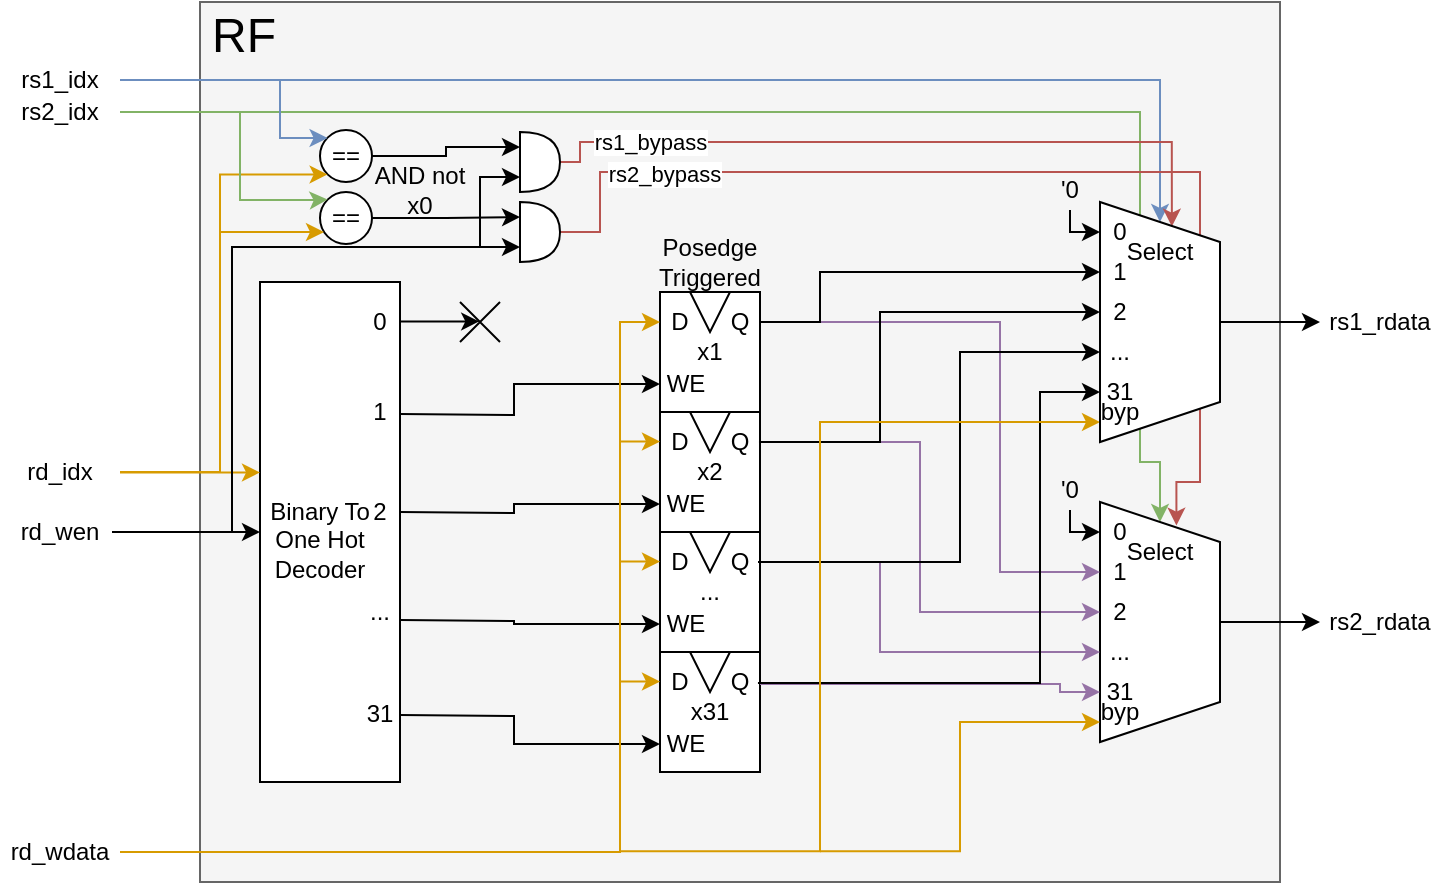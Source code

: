 <mxfile version="22.1.21" type="device">
  <diagram name="v0.5.0" id="24kAH2-G0vzrV915E8B4">
    <mxGraphModel dx="1050" dy="639" grid="1" gridSize="10" guides="1" tooltips="1" connect="1" arrows="1" fold="1" page="1" pageScale="1" pageWidth="850" pageHeight="1100" math="0" shadow="0">
      <root>
        <mxCell id="0" />
        <mxCell id="1" parent="0" />
        <mxCell id="I72WQZ2WmEDWENsLwYum-3" value="" style="rounded=0;whiteSpace=wrap;html=1;fillColor=#f5f5f5;strokeColor=#666666;fontColor=#333333;" vertex="1" parent="1">
          <mxGeometry x="120" y="120" width="540" height="440" as="geometry" />
        </mxCell>
        <mxCell id="I72WQZ2WmEDWENsLwYum-4" value="rd_idx" style="text;html=1;strokeColor=none;fillColor=none;align=center;verticalAlign=middle;whiteSpace=wrap;rounded=0;" vertex="1" parent="1">
          <mxGeometry x="20" y="340" width="60" height="30" as="geometry" />
        </mxCell>
        <mxCell id="I72WQZ2WmEDWENsLwYum-123" style="edgeStyle=orthogonalEdgeStyle;rounded=0;orthogonalLoop=1;jettySize=auto;html=1;exitX=1;exitY=0.5;exitDx=0;exitDy=0;entryX=0.5;entryY=0;entryDx=0;entryDy=0;fillColor=#dae8fc;strokeColor=#6c8ebf;" edge="1" parent="1" source="I72WQZ2WmEDWENsLwYum-5" target="I72WQZ2WmEDWENsLwYum-99">
          <mxGeometry relative="1" as="geometry">
            <Array as="points">
              <mxPoint x="600" y="159" />
            </Array>
          </mxGeometry>
        </mxCell>
        <mxCell id="I72WQZ2WmEDWENsLwYum-5" value="rs1_idx" style="text;html=1;strokeColor=none;fillColor=none;align=center;verticalAlign=middle;whiteSpace=wrap;rounded=0;" vertex="1" parent="1">
          <mxGeometry x="20" y="144" width="60" height="30" as="geometry" />
        </mxCell>
        <mxCell id="I72WQZ2WmEDWENsLwYum-124" style="edgeStyle=orthogonalEdgeStyle;rounded=0;orthogonalLoop=1;jettySize=auto;html=1;exitX=1;exitY=0.5;exitDx=0;exitDy=0;entryX=0.5;entryY=0;entryDx=0;entryDy=0;fillColor=#d5e8d4;strokeColor=#82b366;" edge="1" parent="1" source="I72WQZ2WmEDWENsLwYum-6" target="I72WQZ2WmEDWENsLwYum-110">
          <mxGeometry relative="1" as="geometry">
            <Array as="points">
              <mxPoint x="590" y="175" />
              <mxPoint x="590" y="350" />
              <mxPoint x="600" y="350" />
            </Array>
          </mxGeometry>
        </mxCell>
        <mxCell id="I72WQZ2WmEDWENsLwYum-6" value="rs2_idx" style="text;html=1;strokeColor=none;fillColor=none;align=center;verticalAlign=middle;whiteSpace=wrap;rounded=0;" vertex="1" parent="1">
          <mxGeometry x="20" y="160" width="60" height="30" as="geometry" />
        </mxCell>
        <mxCell id="I72WQZ2WmEDWENsLwYum-7" value="rd_wen" style="text;html=1;strokeColor=none;fillColor=none;align=center;verticalAlign=middle;whiteSpace=wrap;rounded=0;" vertex="1" parent="1">
          <mxGeometry x="20" y="370" width="60" height="30" as="geometry" />
        </mxCell>
        <mxCell id="I72WQZ2WmEDWENsLwYum-8" value="&lt;font style=&quot;font-size: 24px;&quot;&gt;RF&lt;/font&gt;" style="text;html=1;strokeColor=none;fillColor=none;align=center;verticalAlign=middle;whiteSpace=wrap;rounded=0;" vertex="1" parent="1">
          <mxGeometry x="112" y="122" width="60" height="30" as="geometry" />
        </mxCell>
        <mxCell id="I72WQZ2WmEDWENsLwYum-9" value="" style="rounded=0;whiteSpace=wrap;html=1;" vertex="1" parent="1">
          <mxGeometry x="150" y="260" width="70" height="250" as="geometry" />
        </mxCell>
        <mxCell id="I72WQZ2WmEDWENsLwYum-12" style="edgeStyle=orthogonalEdgeStyle;rounded=0;orthogonalLoop=1;jettySize=auto;html=1;exitX=1;exitY=0.5;exitDx=0;exitDy=0;" edge="1" parent="1" source="I72WQZ2WmEDWENsLwYum-7">
          <mxGeometry relative="1" as="geometry">
            <mxPoint x="150" y="385" as="targetPoint" />
          </mxGeometry>
        </mxCell>
        <mxCell id="I72WQZ2WmEDWENsLwYum-13" value="Binary To&lt;br style=&quot;border-color: var(--border-color);&quot;&gt;One Hot&lt;br style=&quot;border-color: var(--border-color);&quot;&gt;Decoder" style="text;html=1;strokeColor=none;fillColor=none;align=center;verticalAlign=middle;whiteSpace=wrap;rounded=0;" vertex="1" parent="1">
          <mxGeometry x="150" y="374" width="60" height="30" as="geometry" />
        </mxCell>
        <mxCell id="I72WQZ2WmEDWENsLwYum-14" value="0" style="text;html=1;strokeColor=none;fillColor=none;align=center;verticalAlign=middle;whiteSpace=wrap;rounded=0;" vertex="1" parent="1">
          <mxGeometry x="180" y="265" width="60" height="30" as="geometry" />
        </mxCell>
        <mxCell id="I72WQZ2WmEDWENsLwYum-21" value="" style="group" vertex="1" connectable="0" parent="1">
          <mxGeometry x="330" y="265" width="90" height="61" as="geometry" />
        </mxCell>
        <mxCell id="I72WQZ2WmEDWENsLwYum-20" value="" style="group" vertex="1" connectable="0" parent="I72WQZ2WmEDWENsLwYum-21">
          <mxGeometry x="20" width="70" height="60" as="geometry" />
        </mxCell>
        <mxCell id="I72WQZ2WmEDWENsLwYum-15" value="x1" style="rounded=0;whiteSpace=wrap;html=1;" vertex="1" parent="I72WQZ2WmEDWENsLwYum-20">
          <mxGeometry width="50" height="60" as="geometry" />
        </mxCell>
        <mxCell id="I72WQZ2WmEDWENsLwYum-16" value="" style="triangle;whiteSpace=wrap;html=1;direction=south;" vertex="1" parent="I72WQZ2WmEDWENsLwYum-20">
          <mxGeometry x="15" width="20" height="20" as="geometry" />
        </mxCell>
        <mxCell id="I72WQZ2WmEDWENsLwYum-19" value="Q" style="text;html=1;strokeColor=none;fillColor=none;align=center;verticalAlign=middle;whiteSpace=wrap;rounded=0;movable=1;resizable=1;rotatable=1;deletable=1;editable=1;locked=0;connectable=1;" vertex="1" parent="I72WQZ2WmEDWENsLwYum-20">
          <mxGeometry x="10" width="60" height="30" as="geometry" />
        </mxCell>
        <mxCell id="I72WQZ2WmEDWENsLwYum-17" value="D" style="text;html=1;strokeColor=none;fillColor=none;align=center;verticalAlign=middle;whiteSpace=wrap;rounded=0;" vertex="1" parent="I72WQZ2WmEDWENsLwYum-21">
          <mxGeometry width="60" height="30" as="geometry" />
        </mxCell>
        <mxCell id="I72WQZ2WmEDWENsLwYum-18" value="WE" style="text;html=1;strokeColor=none;fillColor=none;align=center;verticalAlign=middle;whiteSpace=wrap;rounded=0;" vertex="1" parent="I72WQZ2WmEDWENsLwYum-21">
          <mxGeometry x="3" y="31" width="60" height="30" as="geometry" />
        </mxCell>
        <mxCell id="I72WQZ2WmEDWENsLwYum-31" value="" style="group" vertex="1" connectable="0" parent="1">
          <mxGeometry x="330" y="325" width="90" height="61" as="geometry" />
        </mxCell>
        <mxCell id="I72WQZ2WmEDWENsLwYum-32" value="" style="group" vertex="1" connectable="0" parent="I72WQZ2WmEDWENsLwYum-31">
          <mxGeometry x="20" width="70" height="60" as="geometry" />
        </mxCell>
        <mxCell id="I72WQZ2WmEDWENsLwYum-33" value="x2" style="rounded=0;whiteSpace=wrap;html=1;" vertex="1" parent="I72WQZ2WmEDWENsLwYum-32">
          <mxGeometry width="50" height="60" as="geometry" />
        </mxCell>
        <mxCell id="I72WQZ2WmEDWENsLwYum-34" value="" style="triangle;whiteSpace=wrap;html=1;direction=south;" vertex="1" parent="I72WQZ2WmEDWENsLwYum-32">
          <mxGeometry x="15" width="20" height="20" as="geometry" />
        </mxCell>
        <mxCell id="I72WQZ2WmEDWENsLwYum-35" value="Q" style="text;html=1;strokeColor=none;fillColor=none;align=center;verticalAlign=middle;whiteSpace=wrap;rounded=0;movable=1;resizable=1;rotatable=1;deletable=1;editable=1;locked=0;connectable=1;" vertex="1" parent="I72WQZ2WmEDWENsLwYum-32">
          <mxGeometry x="10" width="60" height="30" as="geometry" />
        </mxCell>
        <mxCell id="I72WQZ2WmEDWENsLwYum-36" value="D" style="text;html=1;strokeColor=none;fillColor=none;align=center;verticalAlign=middle;whiteSpace=wrap;rounded=0;" vertex="1" parent="I72WQZ2WmEDWENsLwYum-31">
          <mxGeometry width="60" height="30" as="geometry" />
        </mxCell>
        <mxCell id="I72WQZ2WmEDWENsLwYum-37" value="WE" style="text;html=1;strokeColor=none;fillColor=none;align=center;verticalAlign=middle;whiteSpace=wrap;rounded=0;" vertex="1" parent="I72WQZ2WmEDWENsLwYum-31">
          <mxGeometry x="3" y="31" width="60" height="30" as="geometry" />
        </mxCell>
        <mxCell id="I72WQZ2WmEDWENsLwYum-148" style="edgeStyle=orthogonalEdgeStyle;rounded=0;orthogonalLoop=1;jettySize=auto;html=1;exitX=1;exitY=0.5;exitDx=0;exitDy=0;fillColor=#ffe6cc;strokeColor=#d79b00;" edge="1" parent="I72WQZ2WmEDWENsLwYum-31">
          <mxGeometry relative="1" as="geometry">
            <mxPoint y="14.76" as="sourcePoint" />
            <mxPoint x="20" y="15" as="targetPoint" />
          </mxGeometry>
        </mxCell>
        <mxCell id="I72WQZ2WmEDWENsLwYum-38" value="" style="group" vertex="1" connectable="0" parent="1">
          <mxGeometry x="330" y="385" width="90" height="61" as="geometry" />
        </mxCell>
        <mxCell id="I72WQZ2WmEDWENsLwYum-39" value="" style="group" vertex="1" connectable="0" parent="I72WQZ2WmEDWENsLwYum-38">
          <mxGeometry x="20" width="70" height="60" as="geometry" />
        </mxCell>
        <mxCell id="I72WQZ2WmEDWENsLwYum-40" value="..." style="rounded=0;whiteSpace=wrap;html=1;" vertex="1" parent="I72WQZ2WmEDWENsLwYum-39">
          <mxGeometry width="50" height="60" as="geometry" />
        </mxCell>
        <mxCell id="I72WQZ2WmEDWENsLwYum-41" value="" style="triangle;whiteSpace=wrap;html=1;direction=south;" vertex="1" parent="I72WQZ2WmEDWENsLwYum-39">
          <mxGeometry x="15" width="20" height="20" as="geometry" />
        </mxCell>
        <mxCell id="I72WQZ2WmEDWENsLwYum-42" value="Q" style="text;html=1;strokeColor=none;fillColor=none;align=center;verticalAlign=middle;whiteSpace=wrap;rounded=0;movable=1;resizable=1;rotatable=1;deletable=1;editable=1;locked=0;connectable=1;" vertex="1" parent="I72WQZ2WmEDWENsLwYum-39">
          <mxGeometry x="10" width="60" height="30" as="geometry" />
        </mxCell>
        <mxCell id="I72WQZ2WmEDWENsLwYum-43" value="D" style="text;html=1;strokeColor=none;fillColor=none;align=center;verticalAlign=middle;whiteSpace=wrap;rounded=0;" vertex="1" parent="I72WQZ2WmEDWENsLwYum-38">
          <mxGeometry width="60" height="30" as="geometry" />
        </mxCell>
        <mxCell id="I72WQZ2WmEDWENsLwYum-44" value="WE" style="text;html=1;strokeColor=none;fillColor=none;align=center;verticalAlign=middle;whiteSpace=wrap;rounded=0;" vertex="1" parent="I72WQZ2WmEDWENsLwYum-38">
          <mxGeometry x="3" y="31" width="60" height="30" as="geometry" />
        </mxCell>
        <mxCell id="I72WQZ2WmEDWENsLwYum-149" style="edgeStyle=orthogonalEdgeStyle;rounded=0;orthogonalLoop=1;jettySize=auto;html=1;exitX=1;exitY=0.5;exitDx=0;exitDy=0;fillColor=#ffe6cc;strokeColor=#d79b00;" edge="1" parent="I72WQZ2WmEDWENsLwYum-38">
          <mxGeometry relative="1" as="geometry">
            <mxPoint y="14.76" as="sourcePoint" />
            <mxPoint x="20" y="15" as="targetPoint" />
          </mxGeometry>
        </mxCell>
        <mxCell id="I72WQZ2WmEDWENsLwYum-78" value="" style="group" vertex="1" connectable="0" parent="1">
          <mxGeometry x="330" y="445" width="90" height="61" as="geometry" />
        </mxCell>
        <mxCell id="I72WQZ2WmEDWENsLwYum-79" value="" style="group" vertex="1" connectable="0" parent="I72WQZ2WmEDWENsLwYum-78">
          <mxGeometry x="20" width="70" height="60" as="geometry" />
        </mxCell>
        <mxCell id="I72WQZ2WmEDWENsLwYum-80" value="x31" style="rounded=0;whiteSpace=wrap;html=1;" vertex="1" parent="I72WQZ2WmEDWENsLwYum-79">
          <mxGeometry width="50" height="60" as="geometry" />
        </mxCell>
        <mxCell id="I72WQZ2WmEDWENsLwYum-81" value="" style="triangle;whiteSpace=wrap;html=1;direction=south;" vertex="1" parent="I72WQZ2WmEDWENsLwYum-79">
          <mxGeometry x="15" width="20" height="20" as="geometry" />
        </mxCell>
        <mxCell id="I72WQZ2WmEDWENsLwYum-82" value="Q" style="text;html=1;strokeColor=none;fillColor=none;align=center;verticalAlign=middle;whiteSpace=wrap;rounded=0;movable=1;resizable=1;rotatable=1;deletable=1;editable=1;locked=0;connectable=1;" vertex="1" parent="I72WQZ2WmEDWENsLwYum-79">
          <mxGeometry x="10" width="60" height="30" as="geometry" />
        </mxCell>
        <mxCell id="I72WQZ2WmEDWENsLwYum-83" value="D" style="text;html=1;strokeColor=none;fillColor=none;align=center;verticalAlign=middle;whiteSpace=wrap;rounded=0;" vertex="1" parent="I72WQZ2WmEDWENsLwYum-78">
          <mxGeometry width="60" height="30" as="geometry" />
        </mxCell>
        <mxCell id="I72WQZ2WmEDWENsLwYum-84" value="WE" style="text;html=1;strokeColor=none;fillColor=none;align=center;verticalAlign=middle;whiteSpace=wrap;rounded=0;" vertex="1" parent="I72WQZ2WmEDWENsLwYum-78">
          <mxGeometry x="3" y="31" width="60" height="30" as="geometry" />
        </mxCell>
        <mxCell id="I72WQZ2WmEDWENsLwYum-150" style="edgeStyle=orthogonalEdgeStyle;rounded=0;orthogonalLoop=1;jettySize=auto;html=1;exitX=1;exitY=0.5;exitDx=0;exitDy=0;fillColor=#ffe6cc;strokeColor=#d79b00;" edge="1" parent="I72WQZ2WmEDWENsLwYum-78">
          <mxGeometry relative="1" as="geometry">
            <mxPoint y="14.76" as="sourcePoint" />
            <mxPoint x="20" y="15" as="targetPoint" />
          </mxGeometry>
        </mxCell>
        <mxCell id="I72WQZ2WmEDWENsLwYum-85" value="1" style="text;html=1;strokeColor=none;fillColor=none;align=center;verticalAlign=middle;whiteSpace=wrap;rounded=0;" vertex="1" parent="1">
          <mxGeometry x="180" y="310" width="60" height="30" as="geometry" />
        </mxCell>
        <mxCell id="I72WQZ2WmEDWENsLwYum-86" value="2" style="text;html=1;strokeColor=none;fillColor=none;align=center;verticalAlign=middle;whiteSpace=wrap;rounded=0;" vertex="1" parent="1">
          <mxGeometry x="180" y="360" width="60" height="30" as="geometry" />
        </mxCell>
        <mxCell id="I72WQZ2WmEDWENsLwYum-87" value="..." style="text;html=1;strokeColor=none;fillColor=none;align=center;verticalAlign=middle;whiteSpace=wrap;rounded=0;" vertex="1" parent="1">
          <mxGeometry x="180" y="410" width="60" height="30" as="geometry" />
        </mxCell>
        <mxCell id="I72WQZ2WmEDWENsLwYum-88" value="31" style="text;html=1;strokeColor=none;fillColor=none;align=center;verticalAlign=middle;whiteSpace=wrap;rounded=0;" vertex="1" parent="1">
          <mxGeometry x="180" y="460.5" width="60" height="30" as="geometry" />
        </mxCell>
        <mxCell id="I72WQZ2WmEDWENsLwYum-90" value="" style="shape=mxgraph.sysml.x;" vertex="1" parent="1">
          <mxGeometry x="250" y="270" width="20" height="20" as="geometry" />
        </mxCell>
        <mxCell id="I72WQZ2WmEDWENsLwYum-91" style="edgeStyle=orthogonalEdgeStyle;rounded=0;orthogonalLoop=1;jettySize=auto;html=1;exitX=1;exitY=0.5;exitDx=0;exitDy=0;entryX=0.481;entryY=0.503;entryDx=0;entryDy=0;entryPerimeter=0;" edge="1" parent="1" target="I72WQZ2WmEDWENsLwYum-90">
          <mxGeometry relative="1" as="geometry">
            <mxPoint x="220" y="279.71" as="sourcePoint" />
            <mxPoint x="250" y="280" as="targetPoint" />
          </mxGeometry>
        </mxCell>
        <mxCell id="I72WQZ2WmEDWENsLwYum-94" style="edgeStyle=orthogonalEdgeStyle;rounded=0;orthogonalLoop=1;jettySize=auto;html=1;exitX=1;exitY=0.5;exitDx=0;exitDy=0;entryX=0.283;entryY=0.5;entryDx=0;entryDy=0;entryPerimeter=0;" edge="1" parent="1" target="I72WQZ2WmEDWENsLwYum-18">
          <mxGeometry relative="1" as="geometry">
            <mxPoint x="220" y="326" as="sourcePoint" />
            <mxPoint x="260" y="326.29" as="targetPoint" />
          </mxGeometry>
        </mxCell>
        <mxCell id="I72WQZ2WmEDWENsLwYum-95" style="edgeStyle=orthogonalEdgeStyle;rounded=0;orthogonalLoop=1;jettySize=auto;html=1;exitX=1;exitY=0.5;exitDx=0;exitDy=0;entryX=0.283;entryY=0.5;entryDx=0;entryDy=0;entryPerimeter=0;" edge="1" parent="1" target="I72WQZ2WmEDWENsLwYum-37">
          <mxGeometry relative="1" as="geometry">
            <mxPoint x="220" y="375" as="sourcePoint" />
            <mxPoint x="350" y="360" as="targetPoint" />
          </mxGeometry>
        </mxCell>
        <mxCell id="I72WQZ2WmEDWENsLwYum-96" style="edgeStyle=orthogonalEdgeStyle;rounded=0;orthogonalLoop=1;jettySize=auto;html=1;exitX=1;exitY=0.5;exitDx=0;exitDy=0;entryX=0.283;entryY=0.5;entryDx=0;entryDy=0;entryPerimeter=0;" edge="1" parent="1" target="I72WQZ2WmEDWENsLwYum-44">
          <mxGeometry relative="1" as="geometry">
            <mxPoint x="220" y="429" as="sourcePoint" />
            <mxPoint x="350" y="425" as="targetPoint" />
          </mxGeometry>
        </mxCell>
        <mxCell id="I72WQZ2WmEDWENsLwYum-97" style="edgeStyle=orthogonalEdgeStyle;rounded=0;orthogonalLoop=1;jettySize=auto;html=1;exitX=1;exitY=0.5;exitDx=0;exitDy=0;entryX=0.283;entryY=0.5;entryDx=0;entryDy=0;entryPerimeter=0;" edge="1" parent="1" target="I72WQZ2WmEDWENsLwYum-84">
          <mxGeometry relative="1" as="geometry">
            <mxPoint x="220" y="476.5" as="sourcePoint" />
            <mxPoint x="350" y="478.5" as="targetPoint" />
          </mxGeometry>
        </mxCell>
        <mxCell id="I72WQZ2WmEDWENsLwYum-108" value="" style="group" vertex="1" connectable="0" parent="1">
          <mxGeometry x="570" y="370" width="60" height="120" as="geometry" />
        </mxCell>
        <mxCell id="I72WQZ2WmEDWENsLwYum-109" value="" style="shape=trapezoid;perimeter=trapezoidPerimeter;whiteSpace=wrap;html=1;fixedSize=1;direction=south;" vertex="1" parent="I72WQZ2WmEDWENsLwYum-108">
          <mxGeometry width="60" height="120" as="geometry" />
        </mxCell>
        <mxCell id="I72WQZ2WmEDWENsLwYum-110" value="Select" style="text;html=1;strokeColor=none;fillColor=none;align=center;verticalAlign=middle;whiteSpace=wrap;rounded=0;" vertex="1" parent="I72WQZ2WmEDWENsLwYum-108">
          <mxGeometry y="10" width="60" height="30" as="geometry" />
        </mxCell>
        <mxCell id="I72WQZ2WmEDWENsLwYum-111" value="2" style="text;html=1;strokeColor=none;fillColor=none;align=center;verticalAlign=middle;whiteSpace=wrap;rounded=0;" vertex="1" parent="I72WQZ2WmEDWENsLwYum-108">
          <mxGeometry y="40" width="20" height="30" as="geometry" />
        </mxCell>
        <mxCell id="I72WQZ2WmEDWENsLwYum-112" value="1" style="text;html=1;strokeColor=none;fillColor=none;align=center;verticalAlign=middle;whiteSpace=wrap;rounded=0;" vertex="1" parent="I72WQZ2WmEDWENsLwYum-108">
          <mxGeometry y="20" width="20" height="30" as="geometry" />
        </mxCell>
        <mxCell id="I72WQZ2WmEDWENsLwYum-113" value="0" style="text;html=1;strokeColor=none;fillColor=none;align=center;verticalAlign=middle;whiteSpace=wrap;rounded=0;" vertex="1" parent="I72WQZ2WmEDWENsLwYum-108">
          <mxGeometry width="20" height="30" as="geometry" />
        </mxCell>
        <mxCell id="I72WQZ2WmEDWENsLwYum-114" value="..." style="text;html=1;strokeColor=none;fillColor=none;align=center;verticalAlign=middle;whiteSpace=wrap;rounded=0;" vertex="1" parent="I72WQZ2WmEDWENsLwYum-108">
          <mxGeometry y="60" width="20" height="30" as="geometry" />
        </mxCell>
        <mxCell id="I72WQZ2WmEDWENsLwYum-115" value="31" style="text;html=1;strokeColor=none;fillColor=none;align=center;verticalAlign=middle;whiteSpace=wrap;rounded=0;" vertex="1" parent="I72WQZ2WmEDWENsLwYum-108">
          <mxGeometry y="80" width="20" height="30" as="geometry" />
        </mxCell>
        <mxCell id="I72WQZ2WmEDWENsLwYum-151" value="byp" style="text;html=1;strokeColor=none;fillColor=none;align=center;verticalAlign=middle;whiteSpace=wrap;rounded=0;" vertex="1" parent="I72WQZ2WmEDWENsLwYum-108">
          <mxGeometry y="90" width="20" height="30" as="geometry" />
        </mxCell>
        <mxCell id="I72WQZ2WmEDWENsLwYum-133" style="edgeStyle=orthogonalEdgeStyle;rounded=0;orthogonalLoop=1;jettySize=auto;html=1;exitX=1;exitY=0.5;exitDx=0;exitDy=0;fillColor=#ffe6cc;strokeColor=#d79b00;" edge="1" parent="1" source="I72WQZ2WmEDWENsLwYum-122">
          <mxGeometry relative="1" as="geometry">
            <mxPoint x="110" y="545" as="sourcePoint" />
            <mxPoint x="350" y="280.0" as="targetPoint" />
            <Array as="points">
              <mxPoint x="330" y="545" />
              <mxPoint x="330" y="280" />
            </Array>
          </mxGeometry>
        </mxCell>
        <mxCell id="I72WQZ2WmEDWENsLwYum-122" value="rd_wdata" style="text;html=1;strokeColor=none;fillColor=none;align=center;verticalAlign=middle;whiteSpace=wrap;rounded=0;" vertex="1" parent="1">
          <mxGeometry x="20" y="530" width="60" height="30" as="geometry" />
        </mxCell>
        <mxCell id="I72WQZ2WmEDWENsLwYum-129" style="edgeStyle=orthogonalEdgeStyle;rounded=0;orthogonalLoop=1;jettySize=auto;html=1;exitX=0.5;exitY=1;exitDx=0;exitDy=0;entryX=0;entryY=0.5;entryDx=0;entryDy=0;" edge="1" parent="1" source="I72WQZ2WmEDWENsLwYum-125" target="I72WQZ2WmEDWENsLwYum-104">
          <mxGeometry relative="1" as="geometry">
            <Array as="points">
              <mxPoint x="555" y="235" />
            </Array>
          </mxGeometry>
        </mxCell>
        <mxCell id="I72WQZ2WmEDWENsLwYum-125" value="&#39;0" style="text;html=1;strokeColor=none;fillColor=none;align=center;verticalAlign=middle;whiteSpace=wrap;rounded=0;" vertex="1" parent="1">
          <mxGeometry x="545" y="204" width="20" height="20" as="geometry" />
        </mxCell>
        <mxCell id="I72WQZ2WmEDWENsLwYum-128" style="edgeStyle=orthogonalEdgeStyle;rounded=0;orthogonalLoop=1;jettySize=auto;html=1;exitX=0.5;exitY=1;exitDx=0;exitDy=0;entryX=0;entryY=0.5;entryDx=0;entryDy=0;" edge="1" parent="1" source="I72WQZ2WmEDWENsLwYum-127" target="I72WQZ2WmEDWENsLwYum-113">
          <mxGeometry relative="1" as="geometry">
            <Array as="points">
              <mxPoint x="555" y="385" />
            </Array>
          </mxGeometry>
        </mxCell>
        <mxCell id="I72WQZ2WmEDWENsLwYum-127" value="&#39;0" style="text;html=1;strokeColor=none;fillColor=none;align=center;verticalAlign=middle;whiteSpace=wrap;rounded=0;" vertex="1" parent="1">
          <mxGeometry x="545" y="354" width="20" height="20" as="geometry" />
        </mxCell>
        <mxCell id="I72WQZ2WmEDWENsLwYum-131" style="edgeStyle=orthogonalEdgeStyle;rounded=0;orthogonalLoop=1;jettySize=auto;html=1;entryX=0;entryY=0.5;entryDx=0;entryDy=0;fillColor=#e1d5e7;strokeColor=#9673a6;" edge="1" parent="1" target="I72WQZ2WmEDWENsLwYum-112">
          <mxGeometry relative="1" as="geometry">
            <mxPoint x="400" y="280" as="sourcePoint" />
            <mxPoint x="580" y="265" as="targetPoint" />
            <Array as="points">
              <mxPoint x="520" y="280" />
              <mxPoint x="520" y="405" />
            </Array>
          </mxGeometry>
        </mxCell>
        <mxCell id="I72WQZ2WmEDWENsLwYum-134" style="edgeStyle=orthogonalEdgeStyle;rounded=0;orthogonalLoop=1;jettySize=auto;html=1;entryX=0;entryY=0.5;entryDx=0;entryDy=0;fillColor=#e1d5e7;strokeColor=#9673a6;" edge="1" parent="1" target="I72WQZ2WmEDWENsLwYum-111">
          <mxGeometry relative="1" as="geometry">
            <mxPoint x="400" y="340.03" as="sourcePoint" />
            <mxPoint x="570" y="465.03" as="targetPoint" />
            <Array as="points">
              <mxPoint x="480" y="340" />
              <mxPoint x="480" y="425" />
            </Array>
          </mxGeometry>
        </mxCell>
        <mxCell id="I72WQZ2WmEDWENsLwYum-135" style="edgeStyle=orthogonalEdgeStyle;rounded=0;orthogonalLoop=1;jettySize=auto;html=1;entryX=0;entryY=0.5;entryDx=0;entryDy=0;fillColor=#e1d5e7;strokeColor=#9673a6;" edge="1" parent="1" target="I72WQZ2WmEDWENsLwYum-114">
          <mxGeometry relative="1" as="geometry">
            <mxPoint x="400" y="400" as="sourcePoint" />
            <mxPoint x="570" y="484.97" as="targetPoint" />
            <Array as="points">
              <mxPoint x="460" y="400" />
              <mxPoint x="460" y="445" />
            </Array>
          </mxGeometry>
        </mxCell>
        <mxCell id="I72WQZ2WmEDWENsLwYum-118" style="edgeStyle=orthogonalEdgeStyle;rounded=0;orthogonalLoop=1;jettySize=auto;html=1;exitX=1;exitY=0.5;exitDx=0;exitDy=0;entryX=0;entryY=0.5;entryDx=0;entryDy=0;" edge="1" parent="1" target="I72WQZ2WmEDWENsLwYum-102">
          <mxGeometry relative="1" as="geometry">
            <mxPoint x="400" y="280" as="sourcePoint" />
            <mxPoint x="530" y="265" as="targetPoint" />
            <Array as="points">
              <mxPoint x="430" y="280" />
              <mxPoint x="430" y="255" />
            </Array>
          </mxGeometry>
        </mxCell>
        <mxCell id="I72WQZ2WmEDWENsLwYum-119" style="edgeStyle=orthogonalEdgeStyle;rounded=0;orthogonalLoop=1;jettySize=auto;html=1;exitX=1;exitY=0.5;exitDx=0;exitDy=0;entryX=0;entryY=0.5;entryDx=0;entryDy=0;" edge="1" parent="1" target="I72WQZ2WmEDWENsLwYum-101">
          <mxGeometry relative="1" as="geometry">
            <mxPoint x="399.49" y="340" as="sourcePoint" />
            <mxPoint x="569.49" y="295" as="targetPoint" />
            <Array as="points">
              <mxPoint x="460" y="340" />
              <mxPoint x="460" y="275" />
            </Array>
          </mxGeometry>
        </mxCell>
        <mxCell id="I72WQZ2WmEDWENsLwYum-120" style="edgeStyle=orthogonalEdgeStyle;rounded=0;orthogonalLoop=1;jettySize=auto;html=1;entryX=0;entryY=0.5;entryDx=0;entryDy=0;" edge="1" parent="1" target="I72WQZ2WmEDWENsLwYum-105">
          <mxGeometry relative="1" as="geometry">
            <mxPoint x="399" y="400" as="sourcePoint" />
            <mxPoint x="569.49" y="334.51" as="targetPoint" />
            <Array as="points">
              <mxPoint x="500" y="400" />
              <mxPoint x="500" y="295" />
            </Array>
          </mxGeometry>
        </mxCell>
        <mxCell id="I72WQZ2WmEDWENsLwYum-136" style="edgeStyle=orthogonalEdgeStyle;rounded=0;orthogonalLoop=1;jettySize=auto;html=1;entryX=0;entryY=0.5;entryDx=0;entryDy=0;fillColor=#e1d5e7;strokeColor=#9673a6;" edge="1" parent="1" target="I72WQZ2WmEDWENsLwYum-115">
          <mxGeometry relative="1" as="geometry">
            <mxPoint x="400" y="461" as="sourcePoint" />
            <mxPoint x="570" y="506" as="targetPoint" />
            <Array as="points">
              <mxPoint x="550" y="461" />
              <mxPoint x="550" y="465" />
            </Array>
          </mxGeometry>
        </mxCell>
        <mxCell id="I72WQZ2WmEDWENsLwYum-121" style="edgeStyle=orthogonalEdgeStyle;rounded=0;orthogonalLoop=1;jettySize=auto;html=1;exitX=1;exitY=0.5;exitDx=0;exitDy=0;entryX=0;entryY=0.5;entryDx=0;entryDy=0;" edge="1" parent="1" target="I72WQZ2WmEDWENsLwYum-106">
          <mxGeometry relative="1" as="geometry">
            <mxPoint x="398.98" y="460.5" as="sourcePoint" />
            <mxPoint x="570" y="355.99" as="targetPoint" />
            <Array as="points">
              <mxPoint x="540" y="460" />
              <mxPoint x="540" y="315" />
            </Array>
          </mxGeometry>
        </mxCell>
        <mxCell id="I72WQZ2WmEDWENsLwYum-137" value="rs1_rdata" style="text;html=1;strokeColor=none;fillColor=none;align=center;verticalAlign=middle;whiteSpace=wrap;rounded=0;" vertex="1" parent="1">
          <mxGeometry x="680" y="265" width="60" height="30" as="geometry" />
        </mxCell>
        <mxCell id="I72WQZ2WmEDWENsLwYum-138" value="rs2_rdata" style="text;html=1;strokeColor=none;fillColor=none;align=center;verticalAlign=middle;whiteSpace=wrap;rounded=0;" vertex="1" parent="1">
          <mxGeometry x="680" y="415" width="60" height="30" as="geometry" />
        </mxCell>
        <mxCell id="I72WQZ2WmEDWENsLwYum-139" style="edgeStyle=orthogonalEdgeStyle;rounded=0;orthogonalLoop=1;jettySize=auto;html=1;" edge="1" parent="1" source="I72WQZ2WmEDWENsLwYum-109" target="I72WQZ2WmEDWENsLwYum-138">
          <mxGeometry relative="1" as="geometry" />
        </mxCell>
        <mxCell id="I72WQZ2WmEDWENsLwYum-140" style="edgeStyle=orthogonalEdgeStyle;rounded=0;orthogonalLoop=1;jettySize=auto;html=1;exitX=0.5;exitY=0;exitDx=0;exitDy=0;entryX=0;entryY=0.5;entryDx=0;entryDy=0;" edge="1" parent="1" source="I72WQZ2WmEDWENsLwYum-10" target="I72WQZ2WmEDWENsLwYum-137">
          <mxGeometry relative="1" as="geometry" />
        </mxCell>
        <mxCell id="I72WQZ2WmEDWENsLwYum-142" style="edgeStyle=orthogonalEdgeStyle;rounded=0;orthogonalLoop=1;jettySize=auto;html=1;exitX=1;exitY=0.5;exitDx=0;exitDy=0;fillColor=#ffe6cc;strokeColor=#d79b00;entryX=0;entryY=1;entryDx=0;entryDy=0;" edge="1" parent="1" target="I72WQZ2WmEDWENsLwYum-106">
          <mxGeometry relative="1" as="geometry">
            <mxPoint x="330" y="544.58" as="sourcePoint" />
            <mxPoint x="390" y="544.58" as="targetPoint" />
            <Array as="points">
              <mxPoint x="430" y="545" />
              <mxPoint x="430" y="330" />
            </Array>
          </mxGeometry>
        </mxCell>
        <mxCell id="I72WQZ2WmEDWENsLwYum-143" style="edgeStyle=orthogonalEdgeStyle;rounded=0;orthogonalLoop=1;jettySize=auto;html=1;exitX=1;exitY=0.5;exitDx=0;exitDy=0;entryX=0;entryY=1;entryDx=0;entryDy=0;fillColor=#ffe6cc;strokeColor=#d79b00;" edge="1" parent="1" target="I72WQZ2WmEDWENsLwYum-115">
          <mxGeometry relative="1" as="geometry">
            <mxPoint x="430" y="544.58" as="sourcePoint" />
            <mxPoint x="490" y="544.58" as="targetPoint" />
            <Array as="points">
              <mxPoint x="500" y="545" />
              <mxPoint x="500" y="480" />
            </Array>
          </mxGeometry>
        </mxCell>
        <mxCell id="I72WQZ2WmEDWENsLwYum-145" style="edgeStyle=orthogonalEdgeStyle;rounded=0;orthogonalLoop=1;jettySize=auto;html=1;exitX=1;exitY=0.5;exitDx=0;exitDy=0;entryX=0.599;entryY=0.077;entryDx=0;entryDy=0;entryPerimeter=0;fillColor=#f8cecc;strokeColor=#b85450;exitPerimeter=0;" edge="1" parent="1" source="I72WQZ2WmEDWENsLwYum-163" target="I72WQZ2WmEDWENsLwYum-99">
          <mxGeometry relative="1" as="geometry">
            <Array as="points">
              <mxPoint x="310" y="200" />
              <mxPoint x="310" y="190" />
              <mxPoint x="606" y="190" />
            </Array>
          </mxGeometry>
        </mxCell>
        <mxCell id="I72WQZ2WmEDWENsLwYum-159" value="rs1_bypass" style="edgeLabel;html=1;align=center;verticalAlign=middle;resizable=0;points=[];" vertex="1" connectable="0" parent="I72WQZ2WmEDWENsLwYum-145">
          <mxGeometry x="-0.693" relative="1" as="geometry">
            <mxPoint as="offset" />
          </mxGeometry>
        </mxCell>
        <mxCell id="I72WQZ2WmEDWENsLwYum-147" style="edgeStyle=orthogonalEdgeStyle;rounded=0;orthogonalLoop=1;jettySize=auto;html=1;exitX=1;exitY=0.5;exitDx=0;exitDy=0;entryX=0.637;entryY=0.06;entryDx=0;entryDy=0;entryPerimeter=0;fillColor=#f8cecc;strokeColor=#b85450;exitPerimeter=0;" edge="1" parent="1" source="I72WQZ2WmEDWENsLwYum-162" target="I72WQZ2WmEDWENsLwYum-110">
          <mxGeometry relative="1" as="geometry">
            <Array as="points">
              <mxPoint x="320" y="235" />
              <mxPoint x="320" y="205" />
              <mxPoint x="620" y="205" />
              <mxPoint x="620" y="360" />
              <mxPoint x="608" y="360" />
            </Array>
          </mxGeometry>
        </mxCell>
        <mxCell id="I72WQZ2WmEDWENsLwYum-160" value="rs2_bypass" style="edgeLabel;html=1;align=center;verticalAlign=middle;resizable=0;points=[];" vertex="1" connectable="0" parent="I72WQZ2WmEDWENsLwYum-147">
          <mxGeometry x="-0.695" y="-1" relative="1" as="geometry">
            <mxPoint as="offset" />
          </mxGeometry>
        </mxCell>
        <mxCell id="I72WQZ2WmEDWENsLwYum-107" value="" style="group" vertex="1" connectable="0" parent="1">
          <mxGeometry x="570" y="220" width="60" height="120" as="geometry" />
        </mxCell>
        <mxCell id="I72WQZ2WmEDWENsLwYum-10" value="" style="shape=trapezoid;perimeter=trapezoidPerimeter;whiteSpace=wrap;html=1;fixedSize=1;direction=south;" vertex="1" parent="I72WQZ2WmEDWENsLwYum-107">
          <mxGeometry width="60" height="120" as="geometry" />
        </mxCell>
        <mxCell id="I72WQZ2WmEDWENsLwYum-99" value="Select" style="text;html=1;strokeColor=none;fillColor=none;align=center;verticalAlign=middle;whiteSpace=wrap;rounded=0;" vertex="1" parent="I72WQZ2WmEDWENsLwYum-107">
          <mxGeometry y="10" width="60" height="30" as="geometry" />
        </mxCell>
        <mxCell id="I72WQZ2WmEDWENsLwYum-101" value="2" style="text;html=1;strokeColor=none;fillColor=none;align=center;verticalAlign=middle;whiteSpace=wrap;rounded=0;" vertex="1" parent="I72WQZ2WmEDWENsLwYum-107">
          <mxGeometry y="40" width="20" height="30" as="geometry" />
        </mxCell>
        <mxCell id="I72WQZ2WmEDWENsLwYum-102" value="1" style="text;html=1;strokeColor=none;fillColor=none;align=center;verticalAlign=middle;whiteSpace=wrap;rounded=0;" vertex="1" parent="I72WQZ2WmEDWENsLwYum-107">
          <mxGeometry y="20" width="20" height="30" as="geometry" />
        </mxCell>
        <mxCell id="I72WQZ2WmEDWENsLwYum-104" value="0" style="text;html=1;strokeColor=none;fillColor=none;align=center;verticalAlign=middle;whiteSpace=wrap;rounded=0;" vertex="1" parent="I72WQZ2WmEDWENsLwYum-107">
          <mxGeometry width="20" height="30" as="geometry" />
        </mxCell>
        <mxCell id="I72WQZ2WmEDWENsLwYum-105" value="..." style="text;html=1;strokeColor=none;fillColor=none;align=center;verticalAlign=middle;whiteSpace=wrap;rounded=0;" vertex="1" parent="I72WQZ2WmEDWENsLwYum-107">
          <mxGeometry y="60" width="20" height="30" as="geometry" />
        </mxCell>
        <mxCell id="I72WQZ2WmEDWENsLwYum-106" value="31" style="text;html=1;strokeColor=none;fillColor=none;align=center;verticalAlign=middle;whiteSpace=wrap;rounded=0;" vertex="1" parent="I72WQZ2WmEDWENsLwYum-107">
          <mxGeometry y="80" width="20" height="30" as="geometry" />
        </mxCell>
        <mxCell id="I72WQZ2WmEDWENsLwYum-152" value="byp" style="text;html=1;strokeColor=none;fillColor=none;align=center;verticalAlign=middle;whiteSpace=wrap;rounded=0;" vertex="1" parent="I72WQZ2WmEDWENsLwYum-107">
          <mxGeometry y="90" width="20" height="30" as="geometry" />
        </mxCell>
        <mxCell id="I72WQZ2WmEDWENsLwYum-155" value="Posedge&lt;br&gt;Triggered" style="text;html=1;strokeColor=none;fillColor=none;align=center;verticalAlign=middle;whiteSpace=wrap;rounded=0;" vertex="1" parent="1">
          <mxGeometry x="345" y="235" width="60" height="30" as="geometry" />
        </mxCell>
        <mxCell id="I72WQZ2WmEDWENsLwYum-158" value="==" style="ellipse;whiteSpace=wrap;html=1;aspect=fixed;" vertex="1" parent="1">
          <mxGeometry x="180" y="184" width="26" height="26" as="geometry" />
        </mxCell>
        <mxCell id="I72WQZ2WmEDWENsLwYum-162" value="" style="shape=or;whiteSpace=wrap;html=1;" vertex="1" parent="1">
          <mxGeometry x="280" y="220" width="20" height="30" as="geometry" />
        </mxCell>
        <mxCell id="I72WQZ2WmEDWENsLwYum-163" value="" style="shape=or;whiteSpace=wrap;html=1;" vertex="1" parent="1">
          <mxGeometry x="280" y="185" width="20" height="30" as="geometry" />
        </mxCell>
        <mxCell id="I72WQZ2WmEDWENsLwYum-164" value="==" style="ellipse;whiteSpace=wrap;html=1;aspect=fixed;" vertex="1" parent="1">
          <mxGeometry x="180" y="215" width="26" height="26" as="geometry" />
        </mxCell>
        <mxCell id="I72WQZ2WmEDWENsLwYum-165" style="edgeStyle=orthogonalEdgeStyle;rounded=0;orthogonalLoop=1;jettySize=auto;html=1;exitX=1;exitY=0.5;exitDx=0;exitDy=0;fillColor=#ffe6cc;strokeColor=#d79b00;" edge="1" parent="1">
          <mxGeometry relative="1" as="geometry">
            <mxPoint x="80" y="355.21" as="sourcePoint" />
            <mxPoint x="150" y="355.21" as="targetPoint" />
          </mxGeometry>
        </mxCell>
        <mxCell id="I72WQZ2WmEDWENsLwYum-166" style="edgeStyle=orthogonalEdgeStyle;rounded=0;orthogonalLoop=1;jettySize=auto;html=1;exitX=1;exitY=0.5;exitDx=0;exitDy=0;fillColor=#ffe6cc;strokeColor=#d79b00;" edge="1" parent="1" source="I72WQZ2WmEDWENsLwYum-4">
          <mxGeometry relative="1" as="geometry">
            <mxPoint x="112" y="235.0" as="sourcePoint" />
            <mxPoint x="182" y="235.0" as="targetPoint" />
            <Array as="points">
              <mxPoint x="130" y="355" />
              <mxPoint x="130" y="235" />
            </Array>
          </mxGeometry>
        </mxCell>
        <mxCell id="I72WQZ2WmEDWENsLwYum-167" style="edgeStyle=orthogonalEdgeStyle;rounded=0;orthogonalLoop=1;jettySize=auto;html=1;exitX=1;exitY=0.5;exitDx=0;exitDy=0;entryX=0;entryY=0.75;entryDx=0;entryDy=0;entryPerimeter=0;" edge="1" parent="1" target="I72WQZ2WmEDWENsLwYum-162">
          <mxGeometry relative="1" as="geometry">
            <mxPoint x="76" y="385" as="sourcePoint" />
            <mxPoint x="276.0" y="242.5" as="targetPoint" />
            <Array as="points">
              <mxPoint x="136" y="385" />
              <mxPoint x="136" y="243" />
            </Array>
          </mxGeometry>
        </mxCell>
        <mxCell id="I72WQZ2WmEDWENsLwYum-168" style="edgeStyle=orthogonalEdgeStyle;rounded=0;orthogonalLoop=1;jettySize=auto;html=1;fillColor=#ffe6cc;strokeColor=#d79b00;entryX=0;entryY=1;entryDx=0;entryDy=0;" edge="1" parent="1" target="I72WQZ2WmEDWENsLwYum-158">
          <mxGeometry relative="1" as="geometry">
            <mxPoint x="130" y="235" as="sourcePoint" />
            <mxPoint x="181" y="209.0" as="targetPoint" />
            <Array as="points">
              <mxPoint x="130" y="235" />
              <mxPoint x="130" y="206" />
            </Array>
          </mxGeometry>
        </mxCell>
        <mxCell id="I72WQZ2WmEDWENsLwYum-169" style="edgeStyle=orthogonalEdgeStyle;rounded=0;orthogonalLoop=1;jettySize=auto;html=1;exitX=1;exitY=0.5;exitDx=0;exitDy=0;entryX=0;entryY=0.25;entryDx=0;entryDy=0;entryPerimeter=0;" edge="1" parent="1" source="I72WQZ2WmEDWENsLwYum-158" target="I72WQZ2WmEDWENsLwYum-163">
          <mxGeometry relative="1" as="geometry" />
        </mxCell>
        <mxCell id="I72WQZ2WmEDWENsLwYum-170" style="edgeStyle=orthogonalEdgeStyle;rounded=0;orthogonalLoop=1;jettySize=auto;html=1;exitX=1;exitY=0.5;exitDx=0;exitDy=0;entryX=0;entryY=0.25;entryDx=0;entryDy=0;entryPerimeter=0;" edge="1" parent="1" source="I72WQZ2WmEDWENsLwYum-164" target="I72WQZ2WmEDWENsLwYum-162">
          <mxGeometry relative="1" as="geometry" />
        </mxCell>
        <mxCell id="I72WQZ2WmEDWENsLwYum-173" style="edgeStyle=orthogonalEdgeStyle;rounded=0;orthogonalLoop=1;jettySize=auto;html=1;entryX=0;entryY=0.75;entryDx=0;entryDy=0;entryPerimeter=0;" edge="1" parent="1" target="I72WQZ2WmEDWENsLwYum-163">
          <mxGeometry relative="1" as="geometry">
            <mxPoint x="260" y="242" as="sourcePoint" />
            <mxPoint x="280" y="209.5" as="targetPoint" />
            <Array as="points">
              <mxPoint x="260" y="207" />
            </Array>
          </mxGeometry>
        </mxCell>
        <mxCell id="I72WQZ2WmEDWENsLwYum-174" style="edgeStyle=orthogonalEdgeStyle;rounded=0;orthogonalLoop=1;jettySize=auto;html=1;exitX=1;exitY=0.5;exitDx=0;exitDy=0;fillColor=#d5e8d4;strokeColor=#82b366;entryX=0;entryY=0;entryDx=0;entryDy=0;" edge="1" parent="1" target="I72WQZ2WmEDWENsLwYum-164">
          <mxGeometry relative="1" as="geometry">
            <mxPoint x="80" y="175.0" as="sourcePoint" />
            <mxPoint x="180" y="222" as="targetPoint" />
            <Array as="points">
              <mxPoint x="140" y="175" />
              <mxPoint x="140" y="219" />
              <mxPoint x="180" y="219" />
            </Array>
          </mxGeometry>
        </mxCell>
        <mxCell id="I72WQZ2WmEDWENsLwYum-175" style="edgeStyle=orthogonalEdgeStyle;rounded=0;orthogonalLoop=1;jettySize=auto;html=1;exitX=1;exitY=0.5;exitDx=0;exitDy=0;fillColor=#dae8fc;strokeColor=#6c8ebf;entryX=0;entryY=0;entryDx=0;entryDy=0;" edge="1" parent="1" target="I72WQZ2WmEDWENsLwYum-158">
          <mxGeometry relative="1" as="geometry">
            <mxPoint x="80" y="159.0" as="sourcePoint" />
            <mxPoint x="184" y="203" as="targetPoint" />
            <Array as="points">
              <mxPoint x="160" y="159" />
              <mxPoint x="160" y="188" />
              <mxPoint x="184" y="188" />
            </Array>
          </mxGeometry>
        </mxCell>
        <mxCell id="I72WQZ2WmEDWENsLwYum-176" value="AND not x0" style="text;html=1;strokeColor=none;fillColor=none;align=center;verticalAlign=middle;whiteSpace=wrap;rounded=0;" vertex="1" parent="1">
          <mxGeometry x="200" y="199" width="60" height="30" as="geometry" />
        </mxCell>
      </root>
    </mxGraphModel>
  </diagram>
</mxfile>
